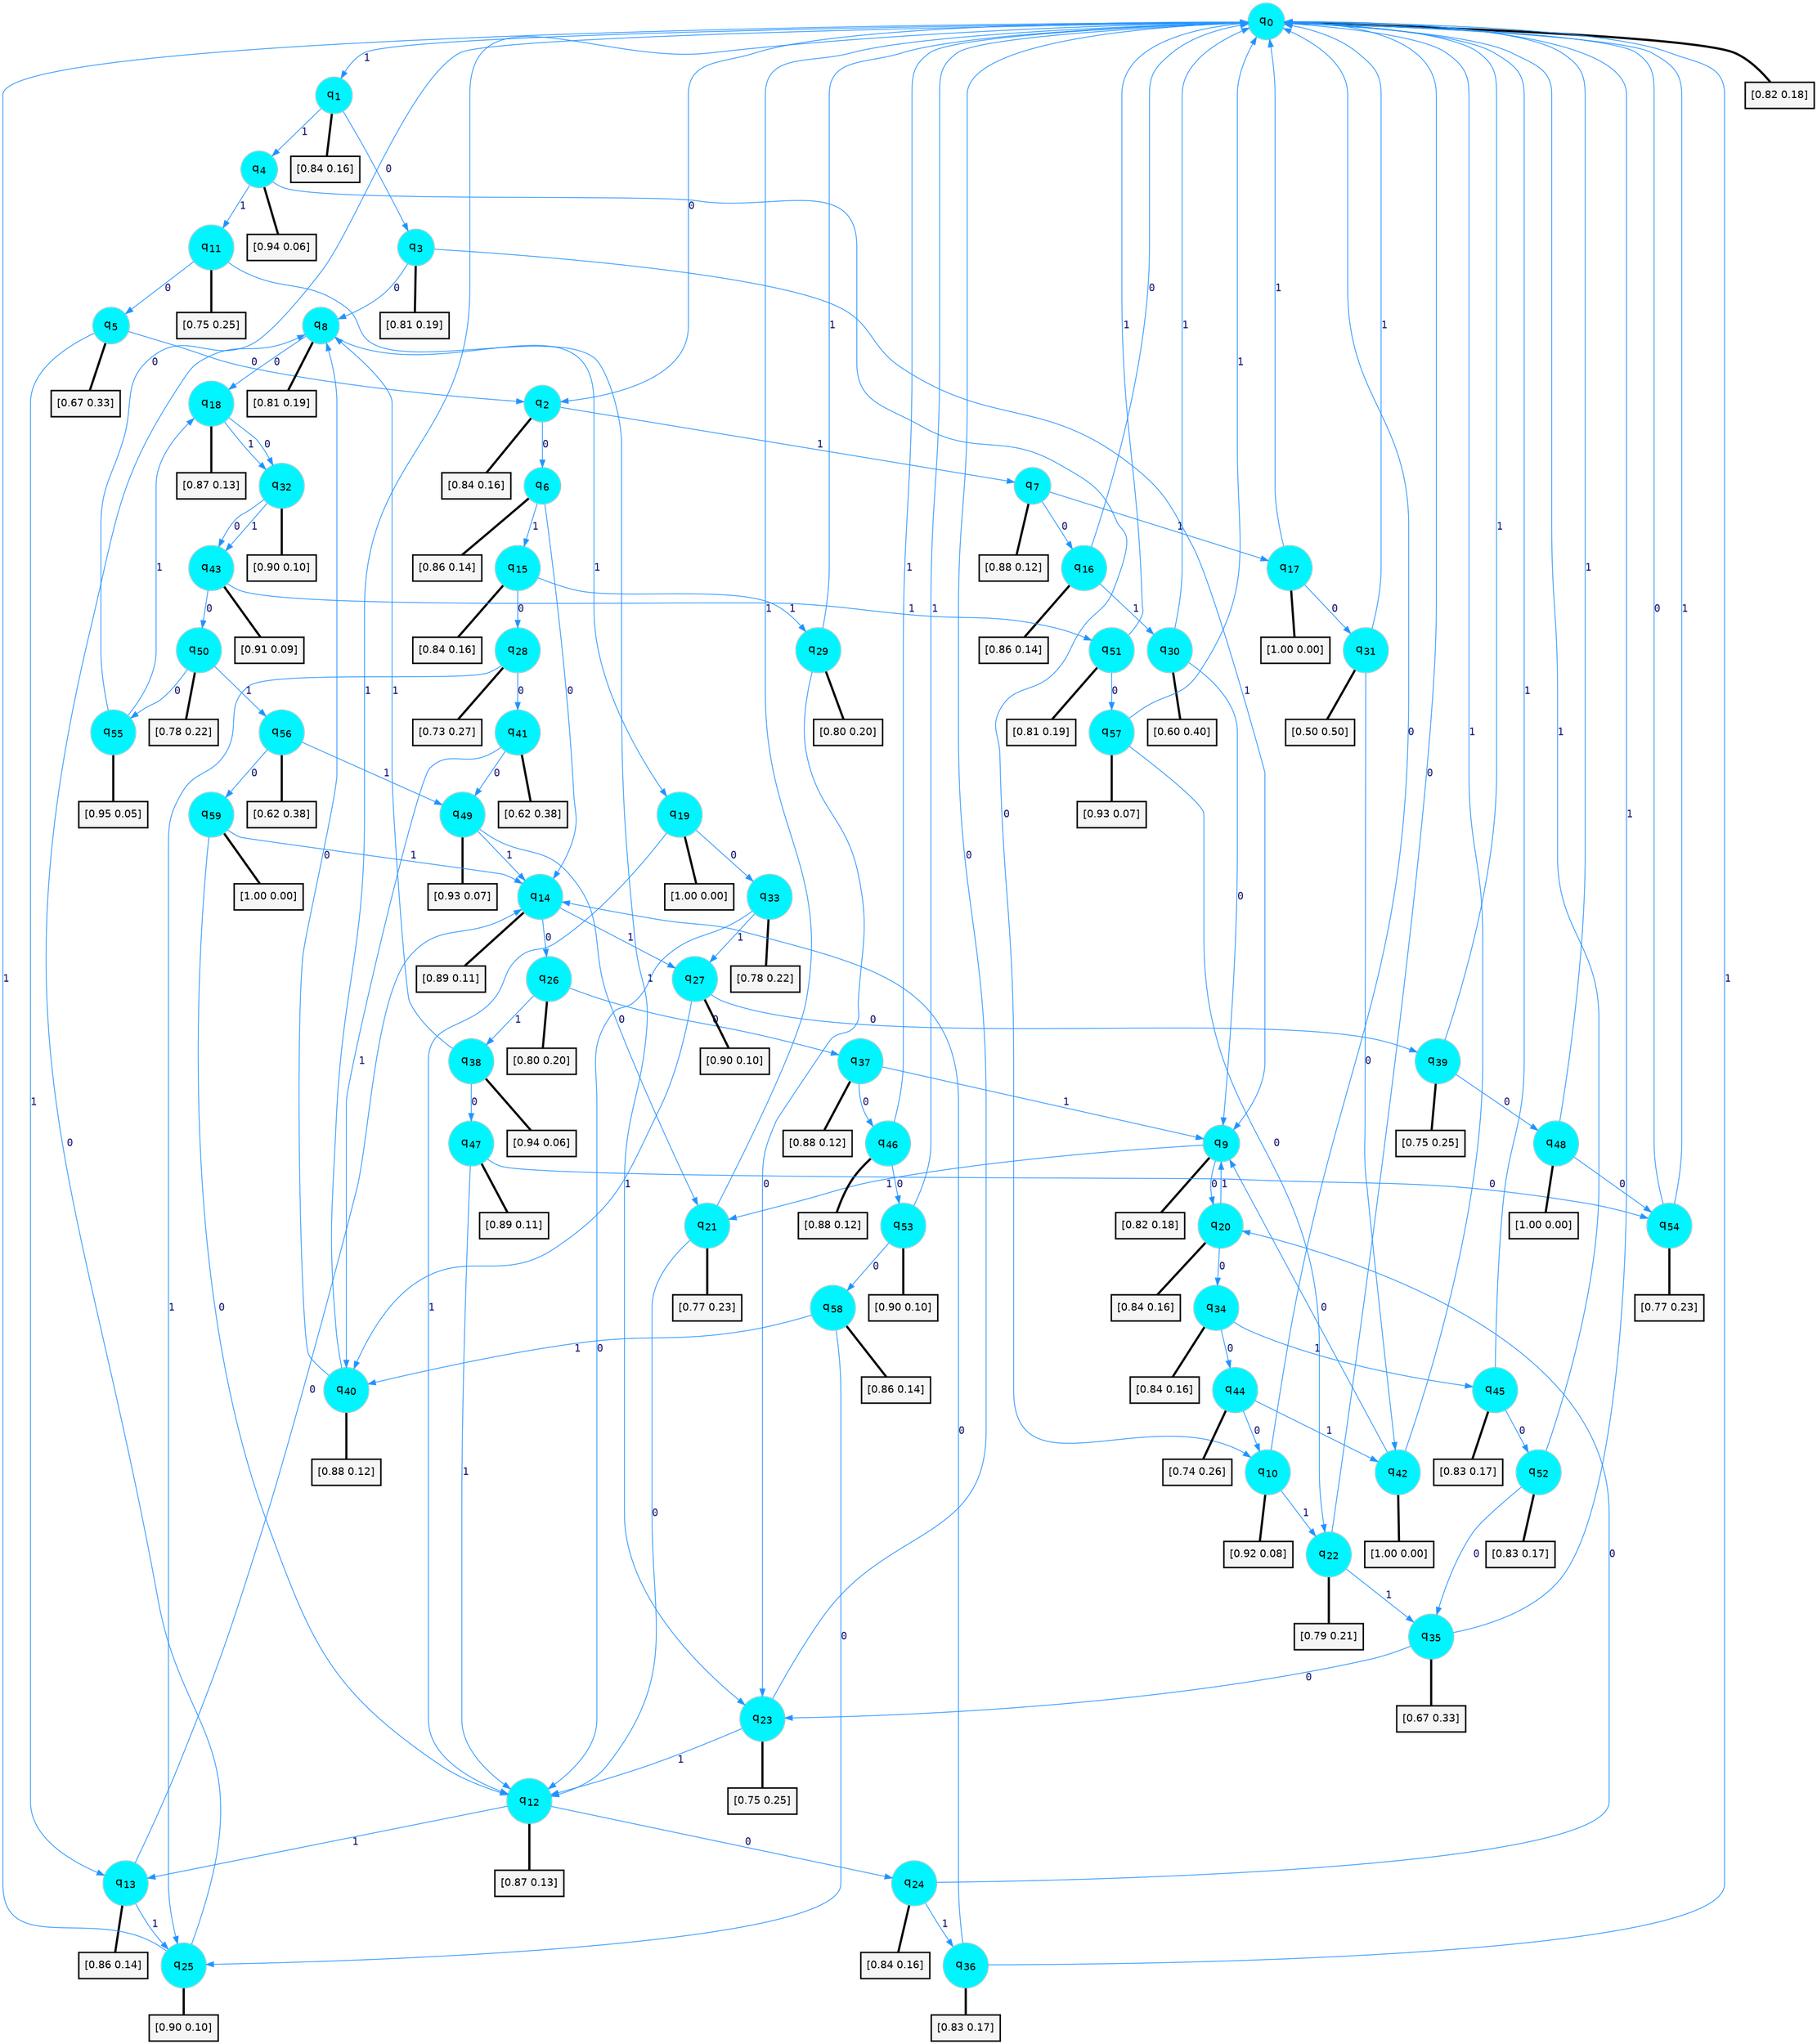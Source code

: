 digraph G {
graph [
bgcolor=transparent, dpi=300, rankdir=TD, size="40,25"];
node [
color=gray, fillcolor=turquoise1, fontcolor=black, fontname=Helvetica, fontsize=16, fontweight=bold, shape=circle, style=filled];
edge [
arrowsize=1, color=dodgerblue1, fontcolor=midnightblue, fontname=courier, fontweight=bold, penwidth=1, style=solid, weight=20];
0[label=<q<SUB>0</SUB>>];
1[label=<q<SUB>1</SUB>>];
2[label=<q<SUB>2</SUB>>];
3[label=<q<SUB>3</SUB>>];
4[label=<q<SUB>4</SUB>>];
5[label=<q<SUB>5</SUB>>];
6[label=<q<SUB>6</SUB>>];
7[label=<q<SUB>7</SUB>>];
8[label=<q<SUB>8</SUB>>];
9[label=<q<SUB>9</SUB>>];
10[label=<q<SUB>10</SUB>>];
11[label=<q<SUB>11</SUB>>];
12[label=<q<SUB>12</SUB>>];
13[label=<q<SUB>13</SUB>>];
14[label=<q<SUB>14</SUB>>];
15[label=<q<SUB>15</SUB>>];
16[label=<q<SUB>16</SUB>>];
17[label=<q<SUB>17</SUB>>];
18[label=<q<SUB>18</SUB>>];
19[label=<q<SUB>19</SUB>>];
20[label=<q<SUB>20</SUB>>];
21[label=<q<SUB>21</SUB>>];
22[label=<q<SUB>22</SUB>>];
23[label=<q<SUB>23</SUB>>];
24[label=<q<SUB>24</SUB>>];
25[label=<q<SUB>25</SUB>>];
26[label=<q<SUB>26</SUB>>];
27[label=<q<SUB>27</SUB>>];
28[label=<q<SUB>28</SUB>>];
29[label=<q<SUB>29</SUB>>];
30[label=<q<SUB>30</SUB>>];
31[label=<q<SUB>31</SUB>>];
32[label=<q<SUB>32</SUB>>];
33[label=<q<SUB>33</SUB>>];
34[label=<q<SUB>34</SUB>>];
35[label=<q<SUB>35</SUB>>];
36[label=<q<SUB>36</SUB>>];
37[label=<q<SUB>37</SUB>>];
38[label=<q<SUB>38</SUB>>];
39[label=<q<SUB>39</SUB>>];
40[label=<q<SUB>40</SUB>>];
41[label=<q<SUB>41</SUB>>];
42[label=<q<SUB>42</SUB>>];
43[label=<q<SUB>43</SUB>>];
44[label=<q<SUB>44</SUB>>];
45[label=<q<SUB>45</SUB>>];
46[label=<q<SUB>46</SUB>>];
47[label=<q<SUB>47</SUB>>];
48[label=<q<SUB>48</SUB>>];
49[label=<q<SUB>49</SUB>>];
50[label=<q<SUB>50</SUB>>];
51[label=<q<SUB>51</SUB>>];
52[label=<q<SUB>52</SUB>>];
53[label=<q<SUB>53</SUB>>];
54[label=<q<SUB>54</SUB>>];
55[label=<q<SUB>55</SUB>>];
56[label=<q<SUB>56</SUB>>];
57[label=<q<SUB>57</SUB>>];
58[label=<q<SUB>58</SUB>>];
59[label=<q<SUB>59</SUB>>];
60[label="[0.82 0.18]", shape=box,fontcolor=black, fontname=Helvetica, fontsize=14, penwidth=2, fillcolor=whitesmoke,color=black];
61[label="[0.84 0.16]", shape=box,fontcolor=black, fontname=Helvetica, fontsize=14, penwidth=2, fillcolor=whitesmoke,color=black];
62[label="[0.84 0.16]", shape=box,fontcolor=black, fontname=Helvetica, fontsize=14, penwidth=2, fillcolor=whitesmoke,color=black];
63[label="[0.81 0.19]", shape=box,fontcolor=black, fontname=Helvetica, fontsize=14, penwidth=2, fillcolor=whitesmoke,color=black];
64[label="[0.94 0.06]", shape=box,fontcolor=black, fontname=Helvetica, fontsize=14, penwidth=2, fillcolor=whitesmoke,color=black];
65[label="[0.67 0.33]", shape=box,fontcolor=black, fontname=Helvetica, fontsize=14, penwidth=2, fillcolor=whitesmoke,color=black];
66[label="[0.86 0.14]", shape=box,fontcolor=black, fontname=Helvetica, fontsize=14, penwidth=2, fillcolor=whitesmoke,color=black];
67[label="[0.88 0.12]", shape=box,fontcolor=black, fontname=Helvetica, fontsize=14, penwidth=2, fillcolor=whitesmoke,color=black];
68[label="[0.81 0.19]", shape=box,fontcolor=black, fontname=Helvetica, fontsize=14, penwidth=2, fillcolor=whitesmoke,color=black];
69[label="[0.82 0.18]", shape=box,fontcolor=black, fontname=Helvetica, fontsize=14, penwidth=2, fillcolor=whitesmoke,color=black];
70[label="[0.92 0.08]", shape=box,fontcolor=black, fontname=Helvetica, fontsize=14, penwidth=2, fillcolor=whitesmoke,color=black];
71[label="[0.75 0.25]", shape=box,fontcolor=black, fontname=Helvetica, fontsize=14, penwidth=2, fillcolor=whitesmoke,color=black];
72[label="[0.87 0.13]", shape=box,fontcolor=black, fontname=Helvetica, fontsize=14, penwidth=2, fillcolor=whitesmoke,color=black];
73[label="[0.86 0.14]", shape=box,fontcolor=black, fontname=Helvetica, fontsize=14, penwidth=2, fillcolor=whitesmoke,color=black];
74[label="[0.89 0.11]", shape=box,fontcolor=black, fontname=Helvetica, fontsize=14, penwidth=2, fillcolor=whitesmoke,color=black];
75[label="[0.84 0.16]", shape=box,fontcolor=black, fontname=Helvetica, fontsize=14, penwidth=2, fillcolor=whitesmoke,color=black];
76[label="[0.86 0.14]", shape=box,fontcolor=black, fontname=Helvetica, fontsize=14, penwidth=2, fillcolor=whitesmoke,color=black];
77[label="[1.00 0.00]", shape=box,fontcolor=black, fontname=Helvetica, fontsize=14, penwidth=2, fillcolor=whitesmoke,color=black];
78[label="[0.87 0.13]", shape=box,fontcolor=black, fontname=Helvetica, fontsize=14, penwidth=2, fillcolor=whitesmoke,color=black];
79[label="[1.00 0.00]", shape=box,fontcolor=black, fontname=Helvetica, fontsize=14, penwidth=2, fillcolor=whitesmoke,color=black];
80[label="[0.84 0.16]", shape=box,fontcolor=black, fontname=Helvetica, fontsize=14, penwidth=2, fillcolor=whitesmoke,color=black];
81[label="[0.77 0.23]", shape=box,fontcolor=black, fontname=Helvetica, fontsize=14, penwidth=2, fillcolor=whitesmoke,color=black];
82[label="[0.79 0.21]", shape=box,fontcolor=black, fontname=Helvetica, fontsize=14, penwidth=2, fillcolor=whitesmoke,color=black];
83[label="[0.75 0.25]", shape=box,fontcolor=black, fontname=Helvetica, fontsize=14, penwidth=2, fillcolor=whitesmoke,color=black];
84[label="[0.84 0.16]", shape=box,fontcolor=black, fontname=Helvetica, fontsize=14, penwidth=2, fillcolor=whitesmoke,color=black];
85[label="[0.90 0.10]", shape=box,fontcolor=black, fontname=Helvetica, fontsize=14, penwidth=2, fillcolor=whitesmoke,color=black];
86[label="[0.80 0.20]", shape=box,fontcolor=black, fontname=Helvetica, fontsize=14, penwidth=2, fillcolor=whitesmoke,color=black];
87[label="[0.90 0.10]", shape=box,fontcolor=black, fontname=Helvetica, fontsize=14, penwidth=2, fillcolor=whitesmoke,color=black];
88[label="[0.73 0.27]", shape=box,fontcolor=black, fontname=Helvetica, fontsize=14, penwidth=2, fillcolor=whitesmoke,color=black];
89[label="[0.80 0.20]", shape=box,fontcolor=black, fontname=Helvetica, fontsize=14, penwidth=2, fillcolor=whitesmoke,color=black];
90[label="[0.60 0.40]", shape=box,fontcolor=black, fontname=Helvetica, fontsize=14, penwidth=2, fillcolor=whitesmoke,color=black];
91[label="[0.50 0.50]", shape=box,fontcolor=black, fontname=Helvetica, fontsize=14, penwidth=2, fillcolor=whitesmoke,color=black];
92[label="[0.90 0.10]", shape=box,fontcolor=black, fontname=Helvetica, fontsize=14, penwidth=2, fillcolor=whitesmoke,color=black];
93[label="[0.78 0.22]", shape=box,fontcolor=black, fontname=Helvetica, fontsize=14, penwidth=2, fillcolor=whitesmoke,color=black];
94[label="[0.84 0.16]", shape=box,fontcolor=black, fontname=Helvetica, fontsize=14, penwidth=2, fillcolor=whitesmoke,color=black];
95[label="[0.67 0.33]", shape=box,fontcolor=black, fontname=Helvetica, fontsize=14, penwidth=2, fillcolor=whitesmoke,color=black];
96[label="[0.83 0.17]", shape=box,fontcolor=black, fontname=Helvetica, fontsize=14, penwidth=2, fillcolor=whitesmoke,color=black];
97[label="[0.88 0.12]", shape=box,fontcolor=black, fontname=Helvetica, fontsize=14, penwidth=2, fillcolor=whitesmoke,color=black];
98[label="[0.94 0.06]", shape=box,fontcolor=black, fontname=Helvetica, fontsize=14, penwidth=2, fillcolor=whitesmoke,color=black];
99[label="[0.75 0.25]", shape=box,fontcolor=black, fontname=Helvetica, fontsize=14, penwidth=2, fillcolor=whitesmoke,color=black];
100[label="[0.88 0.12]", shape=box,fontcolor=black, fontname=Helvetica, fontsize=14, penwidth=2, fillcolor=whitesmoke,color=black];
101[label="[0.62 0.38]", shape=box,fontcolor=black, fontname=Helvetica, fontsize=14, penwidth=2, fillcolor=whitesmoke,color=black];
102[label="[1.00 0.00]", shape=box,fontcolor=black, fontname=Helvetica, fontsize=14, penwidth=2, fillcolor=whitesmoke,color=black];
103[label="[0.91 0.09]", shape=box,fontcolor=black, fontname=Helvetica, fontsize=14, penwidth=2, fillcolor=whitesmoke,color=black];
104[label="[0.74 0.26]", shape=box,fontcolor=black, fontname=Helvetica, fontsize=14, penwidth=2, fillcolor=whitesmoke,color=black];
105[label="[0.83 0.17]", shape=box,fontcolor=black, fontname=Helvetica, fontsize=14, penwidth=2, fillcolor=whitesmoke,color=black];
106[label="[0.88 0.12]", shape=box,fontcolor=black, fontname=Helvetica, fontsize=14, penwidth=2, fillcolor=whitesmoke,color=black];
107[label="[0.89 0.11]", shape=box,fontcolor=black, fontname=Helvetica, fontsize=14, penwidth=2, fillcolor=whitesmoke,color=black];
108[label="[1.00 0.00]", shape=box,fontcolor=black, fontname=Helvetica, fontsize=14, penwidth=2, fillcolor=whitesmoke,color=black];
109[label="[0.93 0.07]", shape=box,fontcolor=black, fontname=Helvetica, fontsize=14, penwidth=2, fillcolor=whitesmoke,color=black];
110[label="[0.78 0.22]", shape=box,fontcolor=black, fontname=Helvetica, fontsize=14, penwidth=2, fillcolor=whitesmoke,color=black];
111[label="[0.81 0.19]", shape=box,fontcolor=black, fontname=Helvetica, fontsize=14, penwidth=2, fillcolor=whitesmoke,color=black];
112[label="[0.83 0.17]", shape=box,fontcolor=black, fontname=Helvetica, fontsize=14, penwidth=2, fillcolor=whitesmoke,color=black];
113[label="[0.90 0.10]", shape=box,fontcolor=black, fontname=Helvetica, fontsize=14, penwidth=2, fillcolor=whitesmoke,color=black];
114[label="[0.77 0.23]", shape=box,fontcolor=black, fontname=Helvetica, fontsize=14, penwidth=2, fillcolor=whitesmoke,color=black];
115[label="[0.95 0.05]", shape=box,fontcolor=black, fontname=Helvetica, fontsize=14, penwidth=2, fillcolor=whitesmoke,color=black];
116[label="[0.62 0.38]", shape=box,fontcolor=black, fontname=Helvetica, fontsize=14, penwidth=2, fillcolor=whitesmoke,color=black];
117[label="[0.93 0.07]", shape=box,fontcolor=black, fontname=Helvetica, fontsize=14, penwidth=2, fillcolor=whitesmoke,color=black];
118[label="[0.86 0.14]", shape=box,fontcolor=black, fontname=Helvetica, fontsize=14, penwidth=2, fillcolor=whitesmoke,color=black];
119[label="[1.00 0.00]", shape=box,fontcolor=black, fontname=Helvetica, fontsize=14, penwidth=2, fillcolor=whitesmoke,color=black];
0->2 [label=0];
0->1 [label=1];
0->60 [arrowhead=none, penwidth=3,color=black];
1->3 [label=0];
1->4 [label=1];
1->61 [arrowhead=none, penwidth=3,color=black];
2->6 [label=0];
2->7 [label=1];
2->62 [arrowhead=none, penwidth=3,color=black];
3->8 [label=0];
3->9 [label=1];
3->63 [arrowhead=none, penwidth=3,color=black];
4->10 [label=0];
4->11 [label=1];
4->64 [arrowhead=none, penwidth=3,color=black];
5->2 [label=0];
5->13 [label=1];
5->65 [arrowhead=none, penwidth=3,color=black];
6->14 [label=0];
6->15 [label=1];
6->66 [arrowhead=none, penwidth=3,color=black];
7->16 [label=0];
7->17 [label=1];
7->67 [arrowhead=none, penwidth=3,color=black];
8->18 [label=0];
8->19 [label=1];
8->68 [arrowhead=none, penwidth=3,color=black];
9->20 [label=0];
9->21 [label=1];
9->69 [arrowhead=none, penwidth=3,color=black];
10->0 [label=0];
10->22 [label=1];
10->70 [arrowhead=none, penwidth=3,color=black];
11->5 [label=0];
11->23 [label=1];
11->71 [arrowhead=none, penwidth=3,color=black];
12->24 [label=0];
12->13 [label=1];
12->72 [arrowhead=none, penwidth=3,color=black];
13->14 [label=0];
13->25 [label=1];
13->73 [arrowhead=none, penwidth=3,color=black];
14->26 [label=0];
14->27 [label=1];
14->74 [arrowhead=none, penwidth=3,color=black];
15->28 [label=0];
15->29 [label=1];
15->75 [arrowhead=none, penwidth=3,color=black];
16->0 [label=0];
16->30 [label=1];
16->76 [arrowhead=none, penwidth=3,color=black];
17->31 [label=0];
17->0 [label=1];
17->77 [arrowhead=none, penwidth=3,color=black];
18->32 [label=0];
18->32 [label=1];
18->78 [arrowhead=none, penwidth=3,color=black];
19->33 [label=0];
19->12 [label=1];
19->79 [arrowhead=none, penwidth=3,color=black];
20->34 [label=0];
20->9 [label=1];
20->80 [arrowhead=none, penwidth=3,color=black];
21->12 [label=0];
21->0 [label=1];
21->81 [arrowhead=none, penwidth=3,color=black];
22->0 [label=0];
22->35 [label=1];
22->82 [arrowhead=none, penwidth=3,color=black];
23->0 [label=0];
23->12 [label=1];
23->83 [arrowhead=none, penwidth=3,color=black];
24->20 [label=0];
24->36 [label=1];
24->84 [arrowhead=none, penwidth=3,color=black];
25->8 [label=0];
25->0 [label=1];
25->85 [arrowhead=none, penwidth=3,color=black];
26->37 [label=0];
26->38 [label=1];
26->86 [arrowhead=none, penwidth=3,color=black];
27->39 [label=0];
27->40 [label=1];
27->87 [arrowhead=none, penwidth=3,color=black];
28->41 [label=0];
28->25 [label=1];
28->88 [arrowhead=none, penwidth=3,color=black];
29->23 [label=0];
29->0 [label=1];
29->89 [arrowhead=none, penwidth=3,color=black];
30->9 [label=0];
30->0 [label=1];
30->90 [arrowhead=none, penwidth=3,color=black];
31->42 [label=0];
31->0 [label=1];
31->91 [arrowhead=none, penwidth=3,color=black];
32->43 [label=0];
32->43 [label=1];
32->92 [arrowhead=none, penwidth=3,color=black];
33->12 [label=0];
33->27 [label=1];
33->93 [arrowhead=none, penwidth=3,color=black];
34->44 [label=0];
34->45 [label=1];
34->94 [arrowhead=none, penwidth=3,color=black];
35->23 [label=0];
35->0 [label=1];
35->95 [arrowhead=none, penwidth=3,color=black];
36->14 [label=0];
36->0 [label=1];
36->96 [arrowhead=none, penwidth=3,color=black];
37->46 [label=0];
37->9 [label=1];
37->97 [arrowhead=none, penwidth=3,color=black];
38->47 [label=0];
38->8 [label=1];
38->98 [arrowhead=none, penwidth=3,color=black];
39->48 [label=0];
39->0 [label=1];
39->99 [arrowhead=none, penwidth=3,color=black];
40->8 [label=0];
40->0 [label=1];
40->100 [arrowhead=none, penwidth=3,color=black];
41->49 [label=0];
41->40 [label=1];
41->101 [arrowhead=none, penwidth=3,color=black];
42->9 [label=0];
42->0 [label=1];
42->102 [arrowhead=none, penwidth=3,color=black];
43->50 [label=0];
43->51 [label=1];
43->103 [arrowhead=none, penwidth=3,color=black];
44->10 [label=0];
44->42 [label=1];
44->104 [arrowhead=none, penwidth=3,color=black];
45->52 [label=0];
45->0 [label=1];
45->105 [arrowhead=none, penwidth=3,color=black];
46->53 [label=0];
46->0 [label=1];
46->106 [arrowhead=none, penwidth=3,color=black];
47->54 [label=0];
47->12 [label=1];
47->107 [arrowhead=none, penwidth=3,color=black];
48->54 [label=0];
48->0 [label=1];
48->108 [arrowhead=none, penwidth=3,color=black];
49->21 [label=0];
49->14 [label=1];
49->109 [arrowhead=none, penwidth=3,color=black];
50->55 [label=0];
50->56 [label=1];
50->110 [arrowhead=none, penwidth=3,color=black];
51->57 [label=0];
51->0 [label=1];
51->111 [arrowhead=none, penwidth=3,color=black];
52->35 [label=0];
52->0 [label=1];
52->112 [arrowhead=none, penwidth=3,color=black];
53->58 [label=0];
53->0 [label=1];
53->113 [arrowhead=none, penwidth=3,color=black];
54->0 [label=0];
54->0 [label=1];
54->114 [arrowhead=none, penwidth=3,color=black];
55->0 [label=0];
55->18 [label=1];
55->115 [arrowhead=none, penwidth=3,color=black];
56->59 [label=0];
56->49 [label=1];
56->116 [arrowhead=none, penwidth=3,color=black];
57->22 [label=0];
57->0 [label=1];
57->117 [arrowhead=none, penwidth=3,color=black];
58->25 [label=0];
58->40 [label=1];
58->118 [arrowhead=none, penwidth=3,color=black];
59->12 [label=0];
59->14 [label=1];
59->119 [arrowhead=none, penwidth=3,color=black];
}
